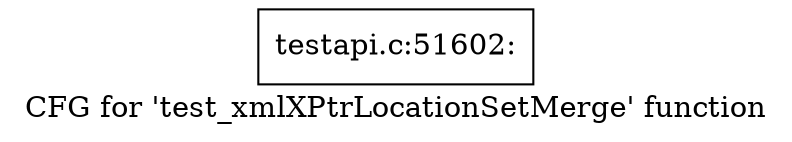 digraph "CFG for 'test_xmlXPtrLocationSetMerge' function" {
	label="CFG for 'test_xmlXPtrLocationSetMerge' function";

	Node0x5bfbef0 [shape=record,label="{testapi.c:51602:}"];
}
